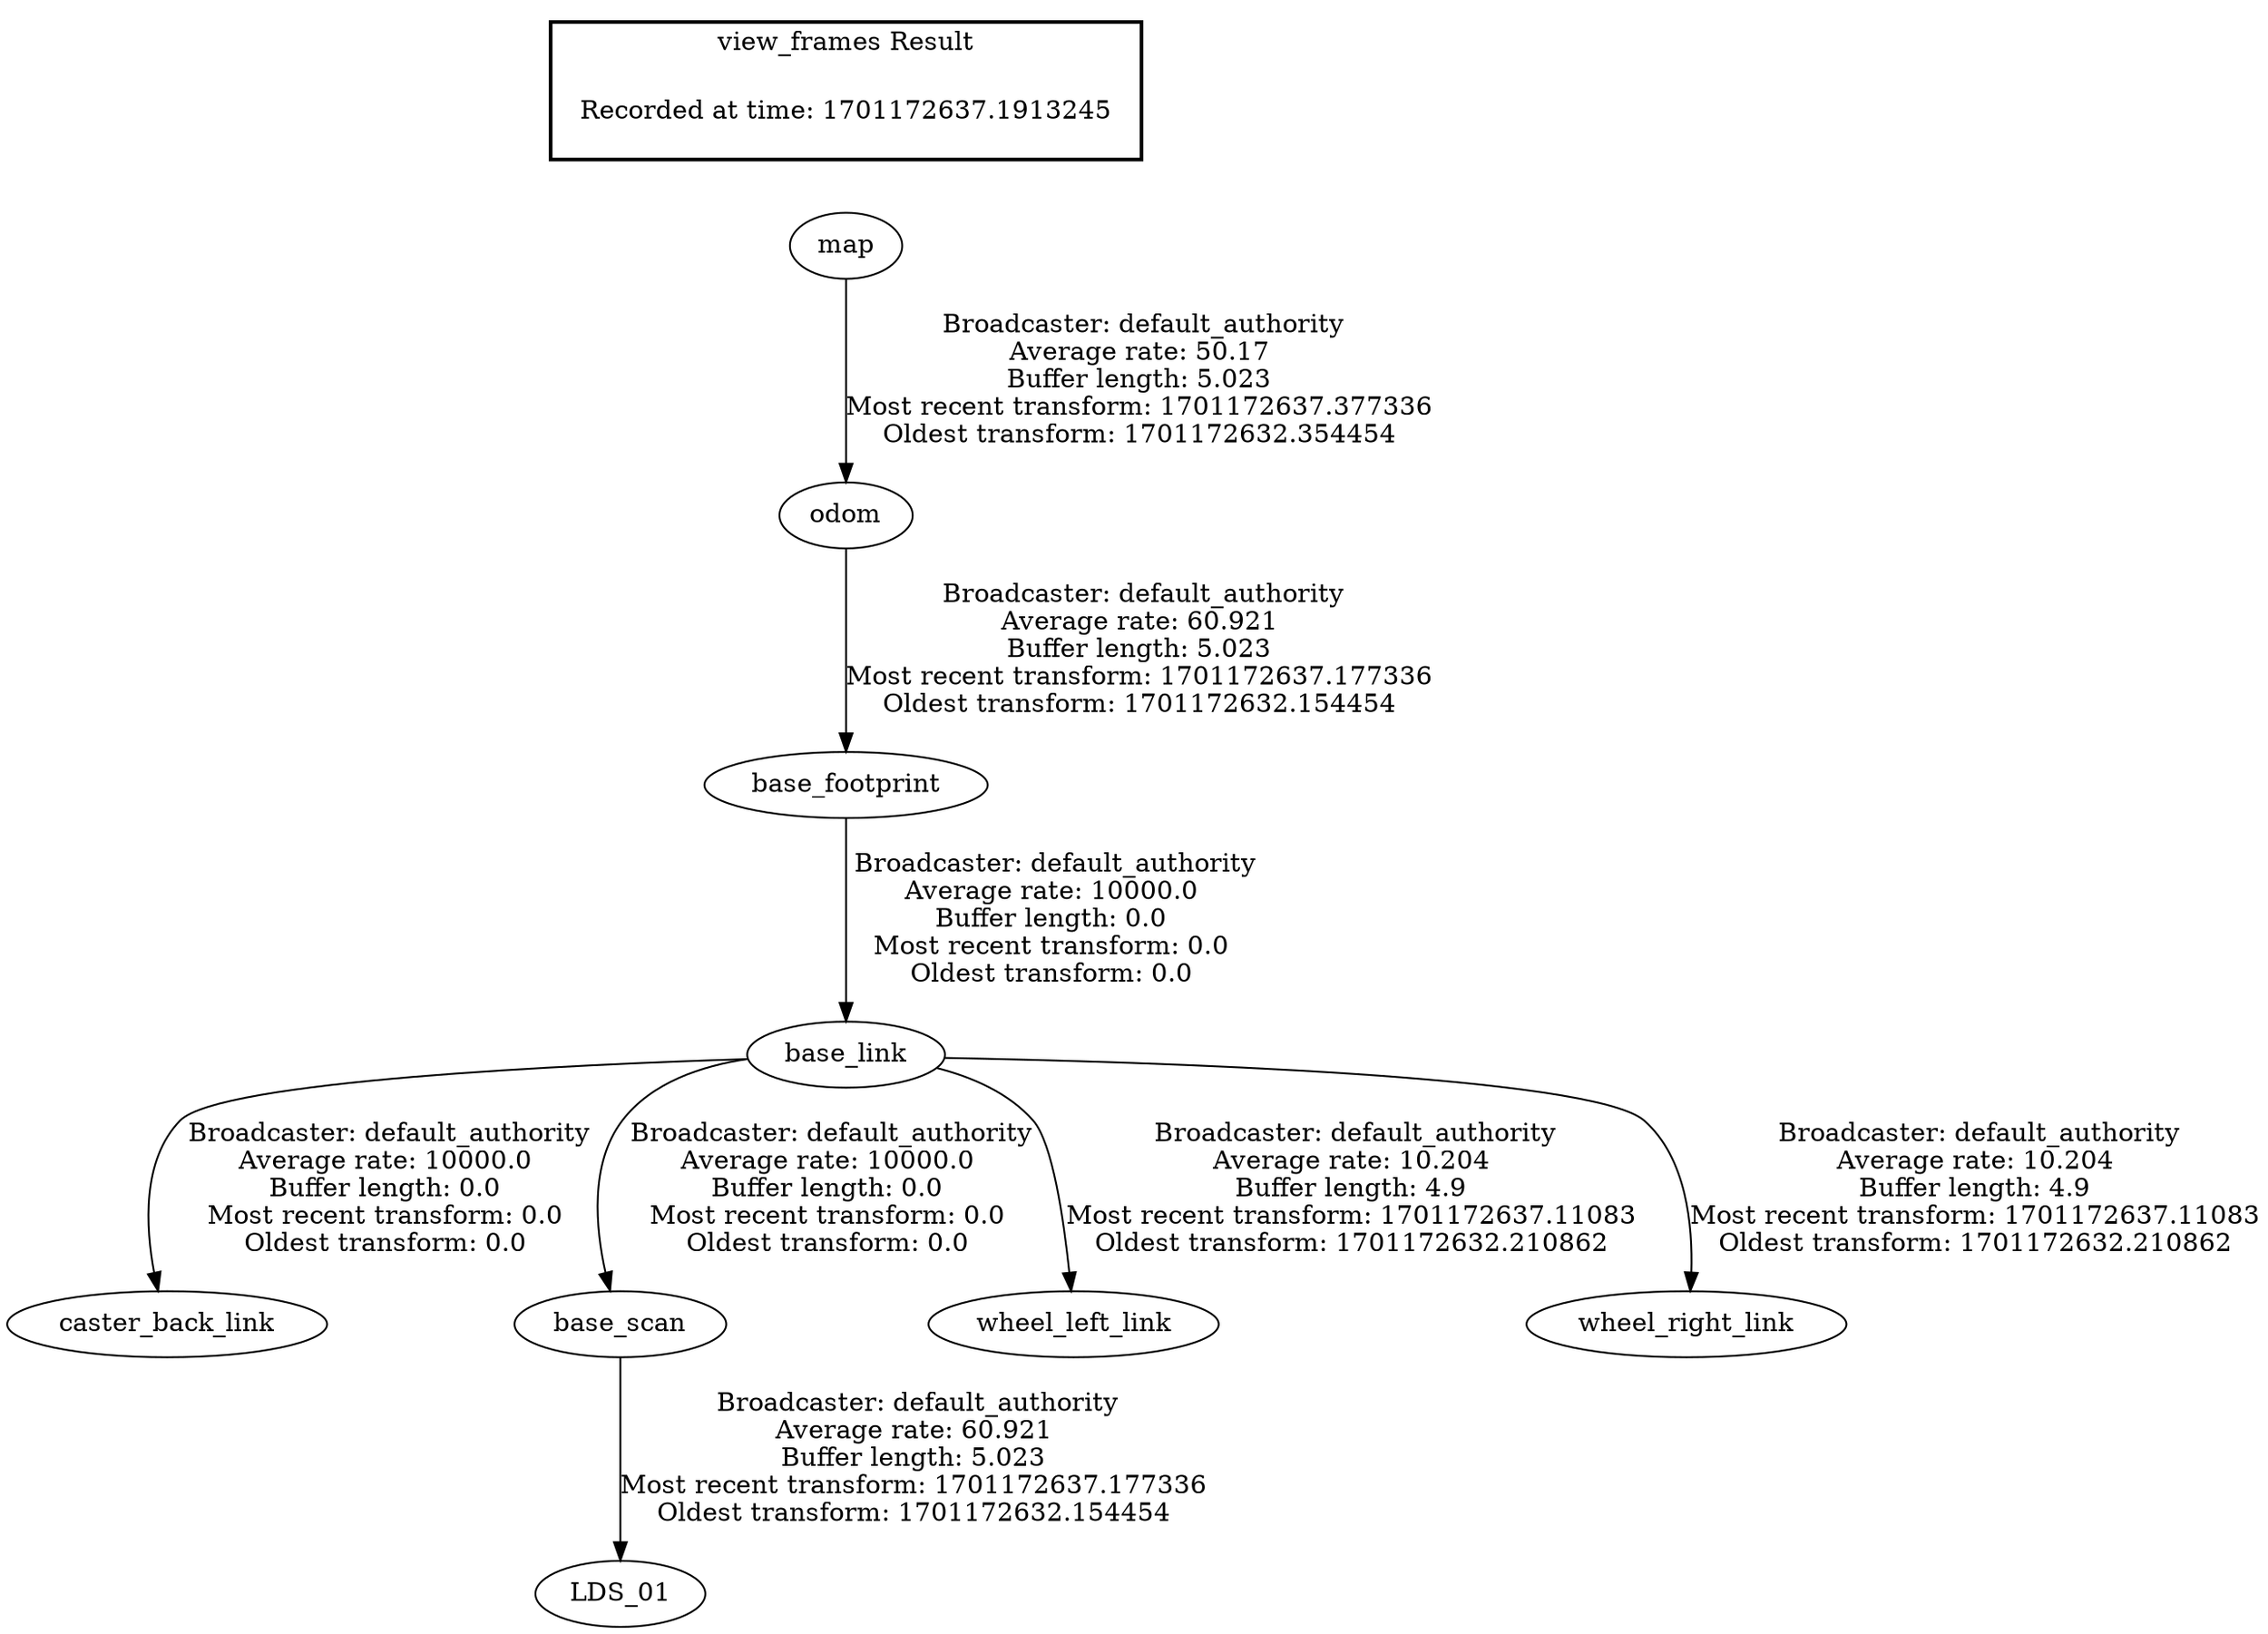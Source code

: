 digraph G {
"odom" -> "base_footprint"[label=" Broadcaster: default_authority\nAverage rate: 60.921\nBuffer length: 5.023\nMost recent transform: 1701172637.177336\nOldest transform: 1701172632.154454\n"];
"map" -> "odom"[label=" Broadcaster: default_authority\nAverage rate: 50.17\nBuffer length: 5.023\nMost recent transform: 1701172637.377336\nOldest transform: 1701172632.354454\n"];
"base_footprint" -> "base_link"[label=" Broadcaster: default_authority\nAverage rate: 10000.0\nBuffer length: 0.0\nMost recent transform: 0.0\nOldest transform: 0.0\n"];
"base_link" -> "caster_back_link"[label=" Broadcaster: default_authority\nAverage rate: 10000.0\nBuffer length: 0.0\nMost recent transform: 0.0\nOldest transform: 0.0\n"];
"base_link" -> "base_scan"[label=" Broadcaster: default_authority\nAverage rate: 10000.0\nBuffer length: 0.0\nMost recent transform: 0.0\nOldest transform: 0.0\n"];
"base_scan" -> "LDS_01"[label=" Broadcaster: default_authority\nAverage rate: 60.921\nBuffer length: 5.023\nMost recent transform: 1701172637.177336\nOldest transform: 1701172632.154454\n"];
"base_link" -> "wheel_left_link"[label=" Broadcaster: default_authority\nAverage rate: 10.204\nBuffer length: 4.9\nMost recent transform: 1701172637.11083\nOldest transform: 1701172632.210862\n"];
"base_link" -> "wheel_right_link"[label=" Broadcaster: default_authority\nAverage rate: 10.204\nBuffer length: 4.9\nMost recent transform: 1701172637.11083\nOldest transform: 1701172632.210862\n"];
edge [style=invis];
 subgraph cluster_legend { style=bold; color=black; label ="view_frames Result";
"Recorded at time: 1701172637.1913245"[ shape=plaintext ] ;
}->"map";
}